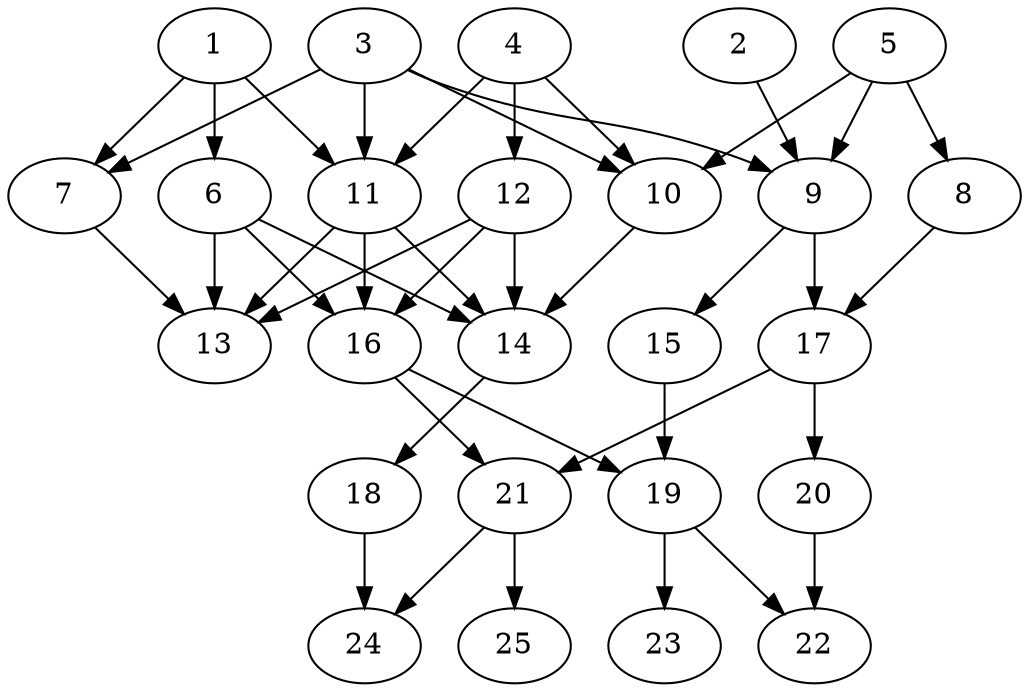 // DAG (tier=2-normal, mode=compute, n=25, ccr=0.378, fat=0.586, density=0.567, regular=0.466, jump=0.195, mindata=524288, maxdata=8388608)
// DAG automatically generated by daggen at Sun Aug 24 16:33:33 2025
// /home/ermia/Project/Environments/daggen/bin/daggen --dot --ccr 0.378 --fat 0.586 --regular 0.466 --density 0.567 --jump 0.195 --mindata 524288 --maxdata 8388608 -n 25 
digraph G {
  1 [size="63742298661138202624", alpha="0.17", expect_size="31871149330569101312"]
  1 -> 6 [size ="127656167211008"]
  1 -> 7 [size ="127656167211008"]
  1 -> 11 [size ="127656167211008"]
  2 [size="4545502449058064", alpha="0.07", expect_size="2272751224529032"]
  2 -> 9 [size ="95212051365888"]
  3 [size="246848701665927757824", alpha="0.15", expect_size="123424350832963878912"]
  3 -> 7 [size ="314806640836608"]
  3 -> 9 [size ="314806640836608"]
  3 -> 10 [size ="314806640836608"]
  3 -> 11 [size ="314806640836608"]
  4 [size="46942084793757808", alpha="0.03", expect_size="23471042396878904"]
  4 -> 10 [size ="28772120133632"]
  4 -> 11 [size ="28772120133632"]
  4 -> 12 [size ="28772120133632"]
  5 [size="386418843165684400128", alpha="0.17", expect_size="193209421582842200064"]
  5 -> 8 [size ="424419683991552"]
  5 -> 9 [size ="424419683991552"]
  5 -> 10 [size ="424419683991552"]
  6 [size="158299315010476608", alpha="0.17", expect_size="79149657505238304"]
  6 -> 13 [size ="76558135984128"]
  6 -> 14 [size ="76558135984128"]
  6 -> 16 [size ="76558135984128"]
  7 [size="8049312930516480", alpha="0.05", expect_size="4024656465258240"]
  7 -> 13 [size ="136373801582592"]
  8 [size="3432677710479550", alpha="0.16", expect_size="1716338855239775"]
  8 -> 17 [size ="89424448716800"]
  9 [size="28078133686382484", alpha="0.06", expect_size="14039066843191242"]
  9 -> 15 [size ="502931015073792"]
  9 -> 17 [size ="502931015073792"]
  10 [size="121816219657126805504", alpha="0.06", expect_size="60908109828563402752"]
  10 -> 14 [size ="196589385678848"]
  11 [size="19090679732895744000", alpha="0.09", expect_size="9545339866447872000"]
  11 -> 13 [size ="57144036556800"]
  11 -> 14 [size ="57144036556800"]
  11 -> 16 [size ="57144036556800"]
  12 [size="157066825282738978816", alpha="0.10", expect_size="78533412641369489408"]
  12 -> 13 [size ="232887563583488"]
  12 -> 14 [size ="232887563583488"]
  12 -> 16 [size ="232887563583488"]
  13 [size="29165323547767209984", alpha="0.13", expect_size="14582661773883604992"]
  14 [size="4655383752805801", alpha="0.16", expect_size="2327691876402900"]
  14 -> 18 [size ="88332251955200"]
  15 [size="16441066968713850", alpha="0.01", expect_size="8220533484356925"]
  15 -> 19 [size ="297976777932800"]
  16 [size="90097725488782016", alpha="0.07", expect_size="45048862744391008"]
  16 -> 19 [size ="100948181516288"]
  16 -> 21 [size ="100948181516288"]
  17 [size="1452664257127645184", alpha="0.13", expect_size="726332128563822592"]
  17 -> 20 [size ="10261247295488"]
  17 -> 21 [size ="10261247295488"]
  18 [size="970200555306930", alpha="0.10", expect_size="485100277653465"]
  18 -> 24 [size ="41044989181952"]
  19 [size="5281988176701519", alpha="0.19", expect_size="2640994088350759"]
  19 -> 22 [size ="83077493686272"]
  19 -> 23 [size ="83077493686272"]
  20 [size="13506714991006060", alpha="0.02", expect_size="6753357495503030"]
  20 -> 22 [size ="355510045900800"]
  21 [size="7123283188683636736", alpha="0.11", expect_size="3561641594341818368"]
  21 -> 24 [size ="29617163337728"]
  21 -> 25 [size ="29617163337728"]
  22 [size="210299286726224160", alpha="0.06", expect_size="105149643363112080"]
  23 [size="3067941373781999616", alpha="0.10", expect_size="1533970686890999808"]
  24 [size="4597591870637362", alpha="0.14", expect_size="2298795935318681"]
  25 [size="472598386231073216", alpha="0.19", expect_size="236299193115536608"]
}